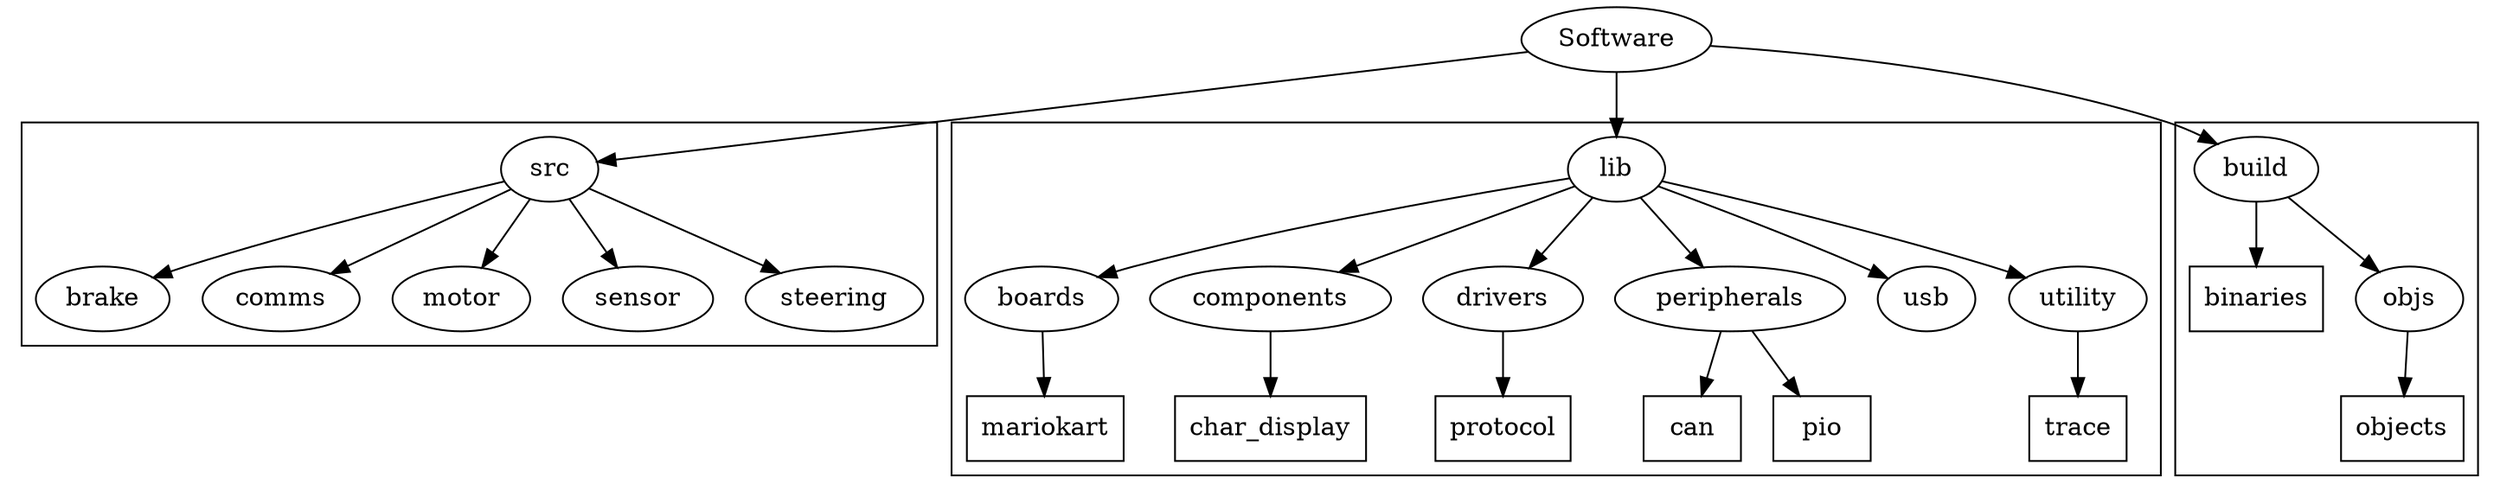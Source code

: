 digraph G {
  Software -> src;
  Software -> lib;
  Software -> build;

  subgraph cluster_src {
    shape = polygon;
    sides = 5;
    src -> brake;
    src -> comms;
    src -> motor;
    src -> sensor;
    src -> steering;
  }

  subgraph cluster_lib {
    lib -> boards;
    boards -> mariokart;
    lib -> components;
    components -> char_display;
    lib -> drivers;
    drivers -> protocol;
    lib -> peripherals;
    peripherals -> can;
    peripherals -> pio;
    lib -> usb;
    lib -> utility;
    utility -> trace;
  }

  subgraph cluster_build {
    build -> binaries;
    build -> objs;
    objs -> objects;
  }

  binaries [shape = box];
  objects [shape = box];
  trace [shape = box];
  pio [shape = box];
  can [shape = box];
  protocol [shape = box];
  char_display [shape = box];
  mariokart [shape = box];
}
